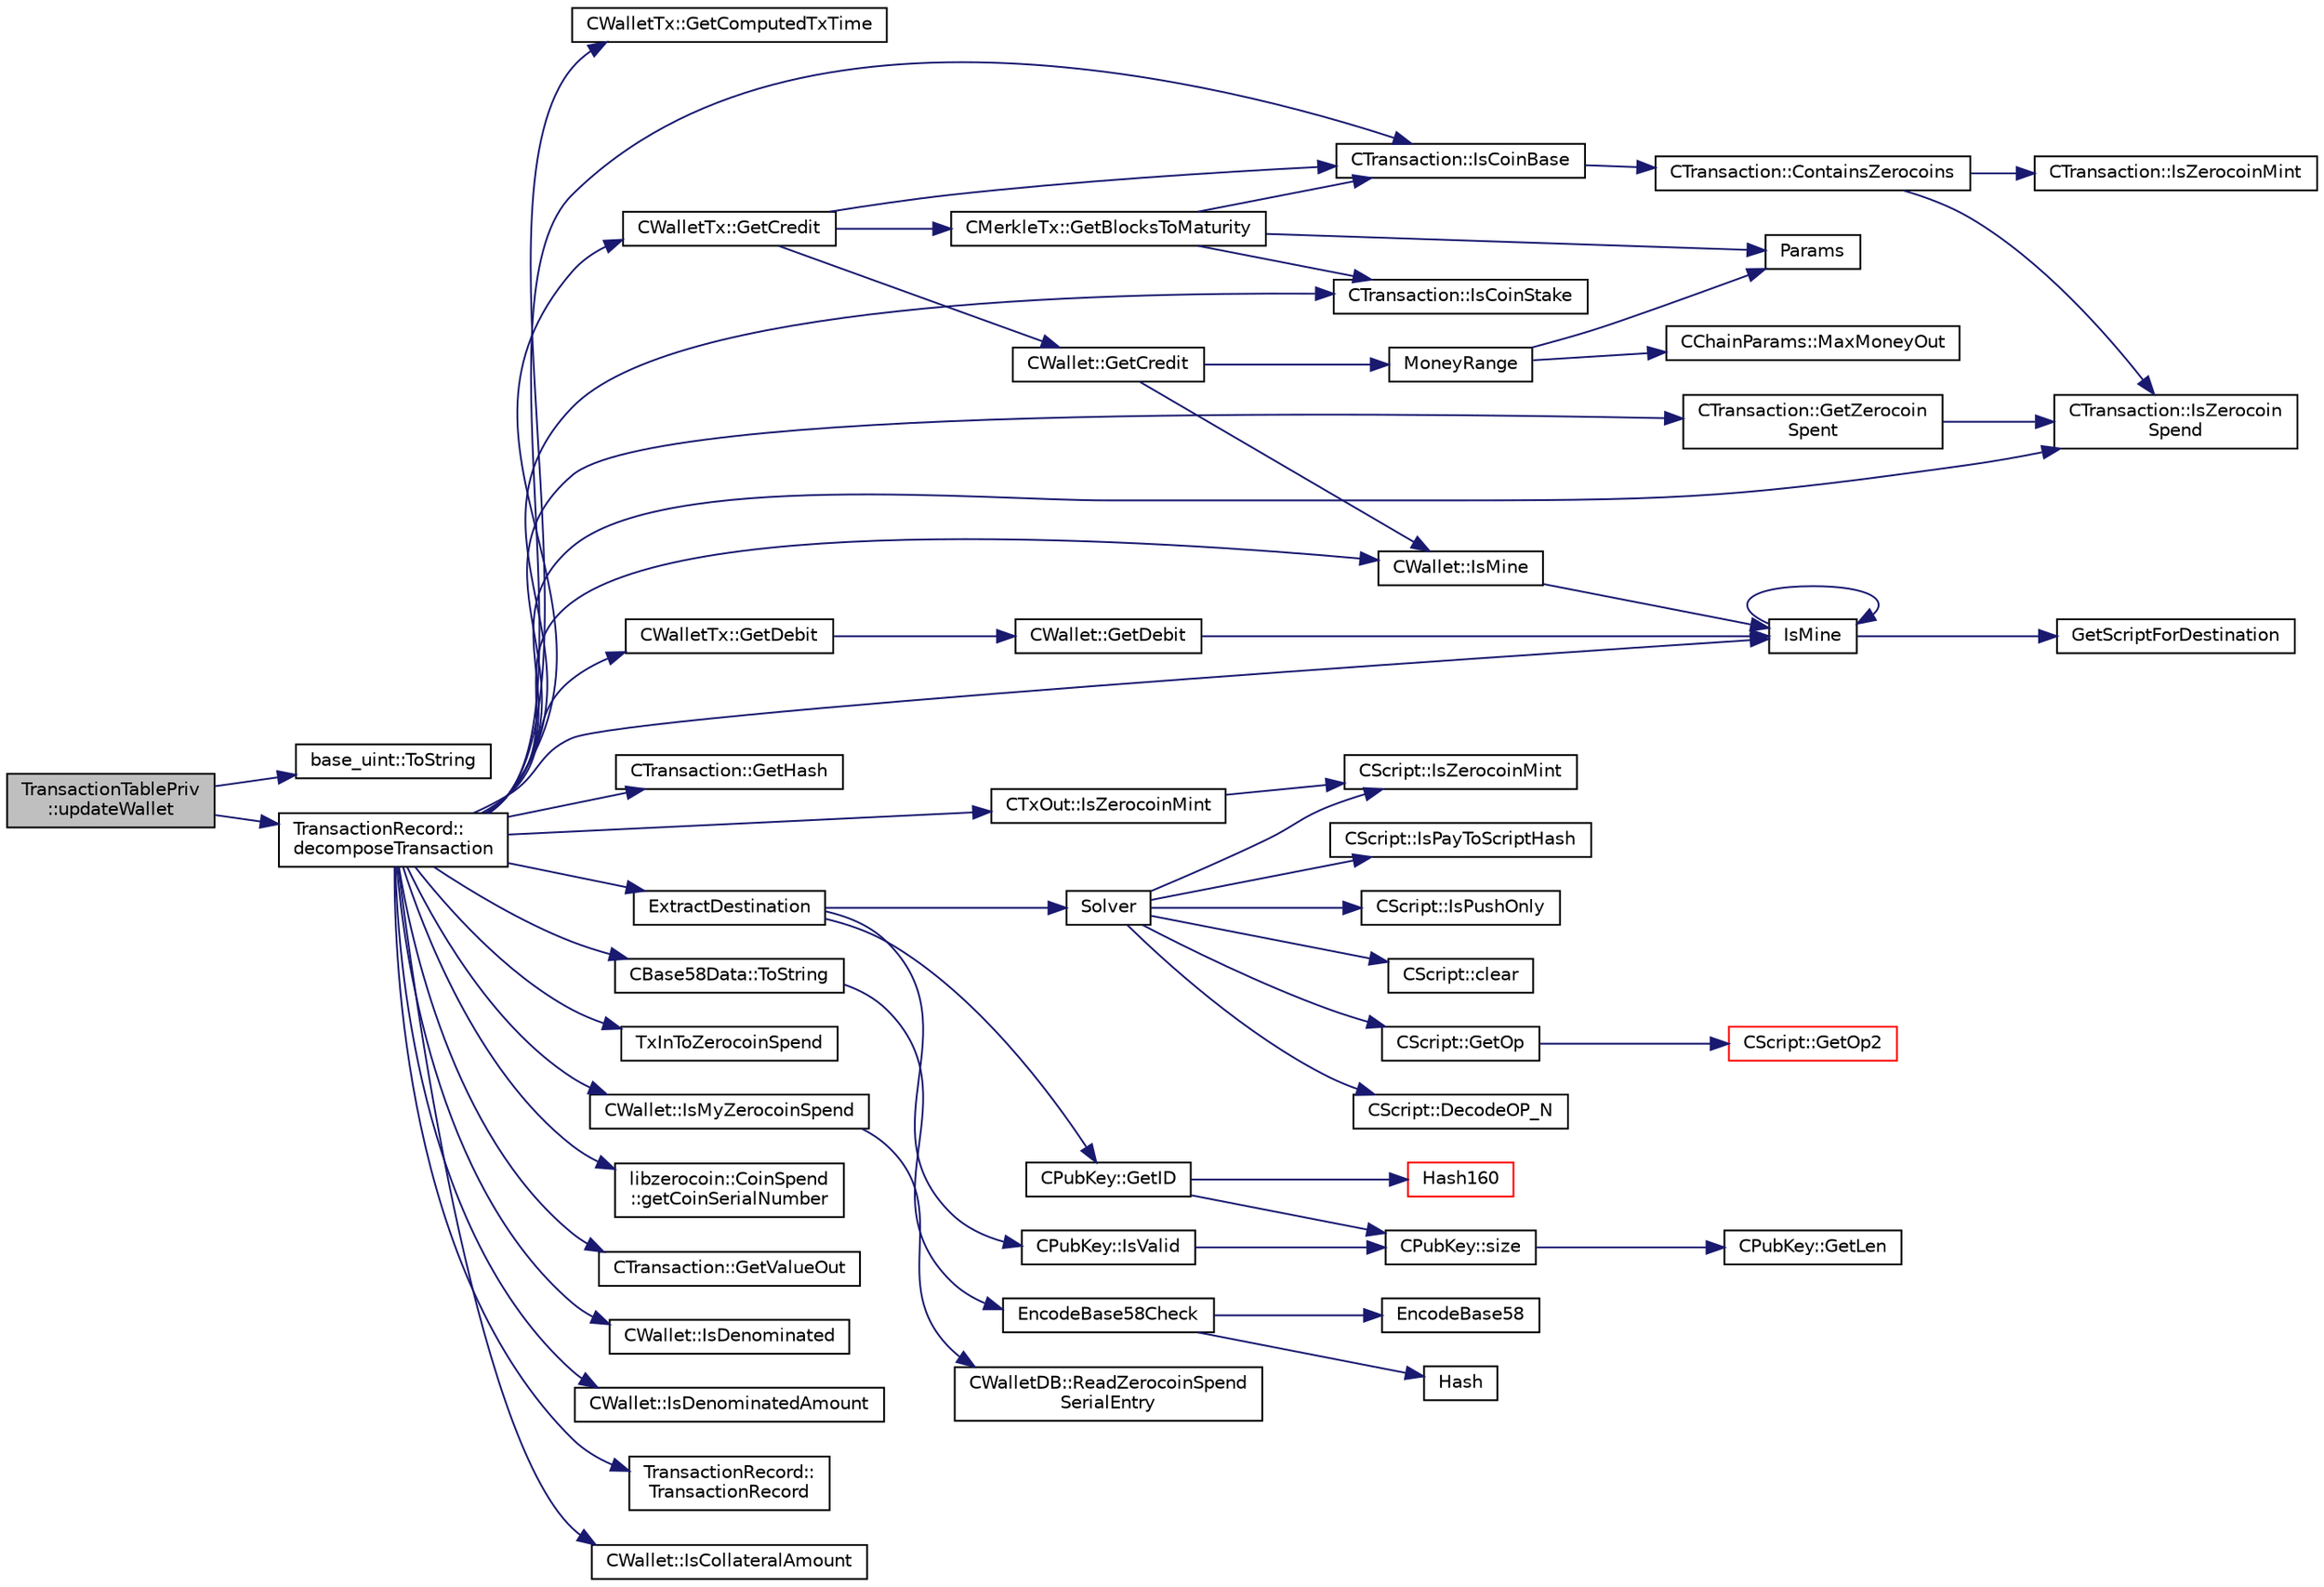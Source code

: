 digraph "TransactionTablePriv::updateWallet"
{
  edge [fontname="Helvetica",fontsize="10",labelfontname="Helvetica",labelfontsize="10"];
  node [fontname="Helvetica",fontsize="10",shape=record];
  rankdir="LR";
  Node197 [label="TransactionTablePriv\l::updateWallet",height=0.2,width=0.4,color="black", fillcolor="grey75", style="filled", fontcolor="black"];
  Node197 -> Node198 [color="midnightblue",fontsize="10",style="solid",fontname="Helvetica"];
  Node198 [label="base_uint::ToString",height=0.2,width=0.4,color="black", fillcolor="white", style="filled",URL="$classbase__uint.html#acccba4d9d51a0c36261718ca0cbb293b"];
  Node197 -> Node199 [color="midnightblue",fontsize="10",style="solid",fontname="Helvetica"];
  Node199 [label="TransactionRecord::\ldecomposeTransaction",height=0.2,width=0.4,color="black", fillcolor="white", style="filled",URL="$class_transaction_record.html#a9f5db4465fa5fdcc3f9af525096bcdb9"];
  Node199 -> Node200 [color="midnightblue",fontsize="10",style="solid",fontname="Helvetica"];
  Node200 [label="CWalletTx::GetComputedTxTime",height=0.2,width=0.4,color="black", fillcolor="white", style="filled",URL="$group__map_wallet.html#ga64b7c70c7da6241f3d9dffac31503921"];
  Node199 -> Node201 [color="midnightblue",fontsize="10",style="solid",fontname="Helvetica"];
  Node201 [label="CWalletTx::GetCredit",height=0.2,width=0.4,color="black", fillcolor="white", style="filled",URL="$class_c_wallet_tx.html#a176e9ecbafbee27d604acbab9804885d"];
  Node201 -> Node202 [color="midnightblue",fontsize="10",style="solid",fontname="Helvetica"];
  Node202 [label="CTransaction::IsCoinBase",height=0.2,width=0.4,color="black", fillcolor="white", style="filled",URL="$class_c_transaction.html#a96256e8ac1bf79ad9c057e48c41132dd"];
  Node202 -> Node203 [color="midnightblue",fontsize="10",style="solid",fontname="Helvetica"];
  Node203 [label="CTransaction::ContainsZerocoins",height=0.2,width=0.4,color="black", fillcolor="white", style="filled",URL="$class_c_transaction.html#a613051e8e5651a7500cb455f37dd1116"];
  Node203 -> Node204 [color="midnightblue",fontsize="10",style="solid",fontname="Helvetica"];
  Node204 [label="CTransaction::IsZerocoin\lSpend",height=0.2,width=0.4,color="black", fillcolor="white", style="filled",URL="$class_c_transaction.html#a4cda5603795c5f9179d4c8bd43f809cd"];
  Node203 -> Node205 [color="midnightblue",fontsize="10",style="solid",fontname="Helvetica"];
  Node205 [label="CTransaction::IsZerocoinMint",height=0.2,width=0.4,color="black", fillcolor="white", style="filled",URL="$class_c_transaction.html#ab91efb1c2312e6feeecfbbfff11abbb1"];
  Node201 -> Node206 [color="midnightblue",fontsize="10",style="solid",fontname="Helvetica"];
  Node206 [label="CMerkleTx::GetBlocksToMaturity",height=0.2,width=0.4,color="black", fillcolor="white", style="filled",URL="$class_c_merkle_tx.html#a69ebd437f7b44169659c3527fe73b6ab"];
  Node206 -> Node202 [color="midnightblue",fontsize="10",style="solid",fontname="Helvetica"];
  Node206 -> Node207 [color="midnightblue",fontsize="10",style="solid",fontname="Helvetica"];
  Node207 [label="CTransaction::IsCoinStake",height=0.2,width=0.4,color="black", fillcolor="white", style="filled",URL="$class_c_transaction.html#ace4278a41a296d40dcf5fb2b9cf007ec"];
  Node206 -> Node208 [color="midnightblue",fontsize="10",style="solid",fontname="Helvetica"];
  Node208 [label="Params",height=0.2,width=0.4,color="black", fillcolor="white", style="filled",URL="$chainparams_8cpp.html#ace5c5b706d71a324a417dd2db394fd4a",tooltip="Return the currently selected parameters. "];
  Node201 -> Node209 [color="midnightblue",fontsize="10",style="solid",fontname="Helvetica"];
  Node209 [label="CWallet::GetCredit",height=0.2,width=0.4,color="black", fillcolor="white", style="filled",URL="$class_c_wallet.html#aa60b69c7d4ea6063ed83b13d7c6fe695"];
  Node209 -> Node210 [color="midnightblue",fontsize="10",style="solid",fontname="Helvetica"];
  Node210 [label="MoneyRange",height=0.2,width=0.4,color="black", fillcolor="white", style="filled",URL="$main_8cpp.html#a0529385ca34689843ef65d844a67c945"];
  Node210 -> Node208 [color="midnightblue",fontsize="10",style="solid",fontname="Helvetica"];
  Node210 -> Node211 [color="midnightblue",fontsize="10",style="solid",fontname="Helvetica"];
  Node211 [label="CChainParams::MaxMoneyOut",height=0.2,width=0.4,color="black", fillcolor="white", style="filled",URL="$class_c_chain_params.html#a82190f02d83daee6823362e3c25848d0"];
  Node209 -> Node212 [color="midnightblue",fontsize="10",style="solid",fontname="Helvetica"];
  Node212 [label="CWallet::IsMine",height=0.2,width=0.4,color="black", fillcolor="white", style="filled",URL="$group__map_wallet.html#ga4eada57edc1c443564b8cc9b853d955c"];
  Node212 -> Node213 [color="midnightblue",fontsize="10",style="solid",fontname="Helvetica"];
  Node213 [label="IsMine",height=0.2,width=0.4,color="black", fillcolor="white", style="filled",URL="$wallet__ismine_8cpp.html#adc59cf67d903c1ba1ef225561b85bfce"];
  Node213 -> Node214 [color="midnightblue",fontsize="10",style="solid",fontname="Helvetica"];
  Node214 [label="GetScriptForDestination",height=0.2,width=0.4,color="black", fillcolor="white", style="filled",URL="$standard_8cpp.html#ae40f28d3b46c21033f6ee1f1200d0321"];
  Node213 -> Node213 [color="midnightblue",fontsize="10",style="solid",fontname="Helvetica"];
  Node199 -> Node215 [color="midnightblue",fontsize="10",style="solid",fontname="Helvetica"];
  Node215 [label="CWalletTx::GetDebit",height=0.2,width=0.4,color="black", fillcolor="white", style="filled",URL="$class_c_wallet_tx.html#a7757c17a323e5f6f75c92acb398d3568",tooltip="filter decides which addresses will count towards the debit "];
  Node215 -> Node216 [color="midnightblue",fontsize="10",style="solid",fontname="Helvetica"];
  Node216 [label="CWallet::GetDebit",height=0.2,width=0.4,color="black", fillcolor="white", style="filled",URL="$group__map_wallet.html#ga5ab4855aac6f4b335421944403e44d6d"];
  Node216 -> Node213 [color="midnightblue",fontsize="10",style="solid",fontname="Helvetica"];
  Node199 -> Node217 [color="midnightblue",fontsize="10",style="solid",fontname="Helvetica"];
  Node217 [label="CTransaction::GetHash",height=0.2,width=0.4,color="black", fillcolor="white", style="filled",URL="$class_c_transaction.html#a7efd1379de830341417c0bfa23a149aa"];
  Node199 -> Node207 [color="midnightblue",fontsize="10",style="solid",fontname="Helvetica"];
  Node199 -> Node218 [color="midnightblue",fontsize="10",style="solid",fontname="Helvetica"];
  Node218 [label="ExtractDestination",height=0.2,width=0.4,color="black", fillcolor="white", style="filled",URL="$standard_8cpp.html#a951f7e601746ae076afdf3169ecca2fc"];
  Node218 -> Node219 [color="midnightblue",fontsize="10",style="solid",fontname="Helvetica"];
  Node219 [label="Solver",height=0.2,width=0.4,color="black", fillcolor="white", style="filled",URL="$standard_8cpp.html#a6ee6be50bff44464e905680c6fcee6dc",tooltip="Return public keys or hashes from scriptPubKey, for &#39;standard&#39; transaction types. ..."];
  Node219 -> Node220 [color="midnightblue",fontsize="10",style="solid",fontname="Helvetica"];
  Node220 [label="CScript::IsPayToScriptHash",height=0.2,width=0.4,color="black", fillcolor="white", style="filled",URL="$class_c_script.html#a0c3729c606d318923dc06f95d85a0971"];
  Node219 -> Node221 [color="midnightblue",fontsize="10",style="solid",fontname="Helvetica"];
  Node221 [label="CScript::IsZerocoinMint",height=0.2,width=0.4,color="black", fillcolor="white", style="filled",URL="$class_c_script.html#aadeaf93bd9c00abc9e20d082051adac8"];
  Node219 -> Node222 [color="midnightblue",fontsize="10",style="solid",fontname="Helvetica"];
  Node222 [label="CScript::IsPushOnly",height=0.2,width=0.4,color="black", fillcolor="white", style="filled",URL="$class_c_script.html#a090905f875fa5a40e616b319de8e973f",tooltip="Called by IsStandardTx and P2SH/BIP62 VerifyScript (which makes it consensus-critical). "];
  Node219 -> Node223 [color="midnightblue",fontsize="10",style="solid",fontname="Helvetica"];
  Node223 [label="CScript::clear",height=0.2,width=0.4,color="black", fillcolor="white", style="filled",URL="$class_c_script.html#a7b2baf842621f07c4939408acf63377c"];
  Node219 -> Node224 [color="midnightblue",fontsize="10",style="solid",fontname="Helvetica"];
  Node224 [label="CScript::GetOp",height=0.2,width=0.4,color="black", fillcolor="white", style="filled",URL="$class_c_script.html#a94635ed93d8d244ec3acfa83f9ecfe5f"];
  Node224 -> Node225 [color="midnightblue",fontsize="10",style="solid",fontname="Helvetica"];
  Node225 [label="CScript::GetOp2",height=0.2,width=0.4,color="red", fillcolor="white", style="filled",URL="$class_c_script.html#aac2dbe75742054049b0c6de0e9473ef0"];
  Node219 -> Node228 [color="midnightblue",fontsize="10",style="solid",fontname="Helvetica"];
  Node228 [label="CScript::DecodeOP_N",height=0.2,width=0.4,color="black", fillcolor="white", style="filled",URL="$class_c_script.html#a7f975fca06b3e9a17da8ba23c7647e2e",tooltip="Encode/decode small integers: "];
  Node218 -> Node229 [color="midnightblue",fontsize="10",style="solid",fontname="Helvetica"];
  Node229 [label="CPubKey::IsValid",height=0.2,width=0.4,color="black", fillcolor="white", style="filled",URL="$class_c_pub_key.html#a4fa94293cf8577fd039b9a133f6c7f30"];
  Node229 -> Node230 [color="midnightblue",fontsize="10",style="solid",fontname="Helvetica"];
  Node230 [label="CPubKey::size",height=0.2,width=0.4,color="black", fillcolor="white", style="filled",URL="$class_c_pub_key.html#a6bb28fcf0a5f799c69f5b7269363b309",tooltip="Simple read-only vector-like interface to the pubkey data. "];
  Node230 -> Node231 [color="midnightblue",fontsize="10",style="solid",fontname="Helvetica"];
  Node231 [label="CPubKey::GetLen",height=0.2,width=0.4,color="black", fillcolor="white", style="filled",URL="$class_c_pub_key.html#a7dc71b3f037c84268dc22de97d7b65fb",tooltip="Compute the length of a pubkey with a given first byte. "];
  Node218 -> Node232 [color="midnightblue",fontsize="10",style="solid",fontname="Helvetica"];
  Node232 [label="CPubKey::GetID",height=0.2,width=0.4,color="black", fillcolor="white", style="filled",URL="$class_c_pub_key.html#a2675f7e6f72eff68e7a5227289feb021",tooltip="Get the KeyID of this public key (hash of its serialization) "];
  Node232 -> Node233 [color="midnightblue",fontsize="10",style="solid",fontname="Helvetica"];
  Node233 [label="Hash160",height=0.2,width=0.4,color="red", fillcolor="white", style="filled",URL="$hash_8h.html#a4490f70ddae16e9e48460a0416a48a6b",tooltip="Compute the 160-bit hash an object. "];
  Node232 -> Node230 [color="midnightblue",fontsize="10",style="solid",fontname="Helvetica"];
  Node199 -> Node213 [color="midnightblue",fontsize="10",style="solid",fontname="Helvetica"];
  Node199 -> Node212 [color="midnightblue",fontsize="10",style="solid",fontname="Helvetica"];
  Node199 -> Node239 [color="midnightblue",fontsize="10",style="solid",fontname="Helvetica"];
  Node239 [label="CBase58Data::ToString",height=0.2,width=0.4,color="black", fillcolor="white", style="filled",URL="$class_c_base58_data.html#a7dc91af403ca02694b3247b15604e220"];
  Node239 -> Node240 [color="midnightblue",fontsize="10",style="solid",fontname="Helvetica"];
  Node240 [label="EncodeBase58Check",height=0.2,width=0.4,color="black", fillcolor="white", style="filled",URL="$base58_8cpp.html#ace9a5807ee51604f33044339f073ec76",tooltip="Encode a byte vector into a base58-encoded string, including checksum. "];
  Node240 -> Node241 [color="midnightblue",fontsize="10",style="solid",fontname="Helvetica"];
  Node241 [label="Hash",height=0.2,width=0.4,color="black", fillcolor="white", style="filled",URL="$hash_8h.html#a12c5e981d7f5f2850027fd5e932eff61",tooltip="Compute the 256-bit hash of a std::string. "];
  Node240 -> Node242 [color="midnightblue",fontsize="10",style="solid",fontname="Helvetica"];
  Node242 [label="EncodeBase58",height=0.2,width=0.4,color="black", fillcolor="white", style="filled",URL="$base58_8cpp.html#a8d6f0e9d5df175b4966dcede31dc90ad",tooltip="Why base-58 instead of standard base-64 encoding? "];
  Node199 -> Node204 [color="midnightblue",fontsize="10",style="solid",fontname="Helvetica"];
  Node199 -> Node243 [color="midnightblue",fontsize="10",style="solid",fontname="Helvetica"];
  Node243 [label="TxInToZerocoinSpend",height=0.2,width=0.4,color="black", fillcolor="white", style="filled",URL="$main_8cpp.html#af5469af7fa8bbe7c9572e68c041e8e21"];
  Node199 -> Node244 [color="midnightblue",fontsize="10",style="solid",fontname="Helvetica"];
  Node244 [label="CWallet::IsMyZerocoinSpend",height=0.2,width=0.4,color="black", fillcolor="white", style="filled",URL="$group__map_wallet.html#ga0eab42ce08ccd8ed0cea28c67ec20d89"];
  Node244 -> Node245 [color="midnightblue",fontsize="10",style="solid",fontname="Helvetica"];
  Node245 [label="CWalletDB::ReadZerocoinSpend\lSerialEntry",height=0.2,width=0.4,color="black", fillcolor="white", style="filled",URL="$class_c_wallet_d_b.html#a8913787be5585ea2039920ade85a1850"];
  Node199 -> Node246 [color="midnightblue",fontsize="10",style="solid",fontname="Helvetica"];
  Node246 [label="libzerocoin::CoinSpend\l::getCoinSerialNumber",height=0.2,width=0.4,color="black", fillcolor="white", style="filled",URL="$classlibzerocoin_1_1_coin_spend.html#a125e5f3e268571a5549aa10bf9ad0f2b",tooltip="Returns the serial number of the coin spend by this proof. "];
  Node199 -> Node247 [color="midnightblue",fontsize="10",style="solid",fontname="Helvetica"];
  Node247 [label="CTxOut::IsZerocoinMint",height=0.2,width=0.4,color="black", fillcolor="white", style="filled",URL="$class_c_tx_out.html#a94d2d89e02ab1e8a7d0c2326aaa35725"];
  Node247 -> Node221 [color="midnightblue",fontsize="10",style="solid",fontname="Helvetica"];
  Node199 -> Node248 [color="midnightblue",fontsize="10",style="solid",fontname="Helvetica"];
  Node248 [label="CTransaction::GetZerocoin\lSpent",height=0.2,width=0.4,color="black", fillcolor="white", style="filled",URL="$class_c_transaction.html#a531f3c53fe315296726dcdbf0b22f1dc"];
  Node248 -> Node204 [color="midnightblue",fontsize="10",style="solid",fontname="Helvetica"];
  Node199 -> Node249 [color="midnightblue",fontsize="10",style="solid",fontname="Helvetica"];
  Node249 [label="CTransaction::GetValueOut",height=0.2,width=0.4,color="black", fillcolor="white", style="filled",URL="$class_c_transaction.html#aa4ce691dbb2ce32838d94d15801f6644"];
  Node199 -> Node202 [color="midnightblue",fontsize="10",style="solid",fontname="Helvetica"];
  Node199 -> Node250 [color="midnightblue",fontsize="10",style="solid",fontname="Helvetica"];
  Node250 [label="CWallet::IsDenominated",height=0.2,width=0.4,color="black", fillcolor="white", style="filled",URL="$group__map_wallet.html#gaadbae9ed508f11c3c2cd4c5a3ecc3477"];
  Node199 -> Node251 [color="midnightblue",fontsize="10",style="solid",fontname="Helvetica"];
  Node251 [label="CWallet::IsDenominatedAmount",height=0.2,width=0.4,color="black", fillcolor="white", style="filled",URL="$group__map_wallet.html#ga070aa9135ca31d630fa798a868c0b59c"];
  Node199 -> Node252 [color="midnightblue",fontsize="10",style="solid",fontname="Helvetica"];
  Node252 [label="TransactionRecord::\lTransactionRecord",height=0.2,width=0.4,color="black", fillcolor="white", style="filled",URL="$class_transaction_record.html#abb95ce852c0d00e86dcf7ebf63e70a83"];
  Node199 -> Node253 [color="midnightblue",fontsize="10",style="solid",fontname="Helvetica"];
  Node253 [label="CWallet::IsCollateralAmount",height=0.2,width=0.4,color="black", fillcolor="white", style="filled",URL="$group___actions.html#gaea356cdf45e0ec83056ca5b0576add2b"];
}
